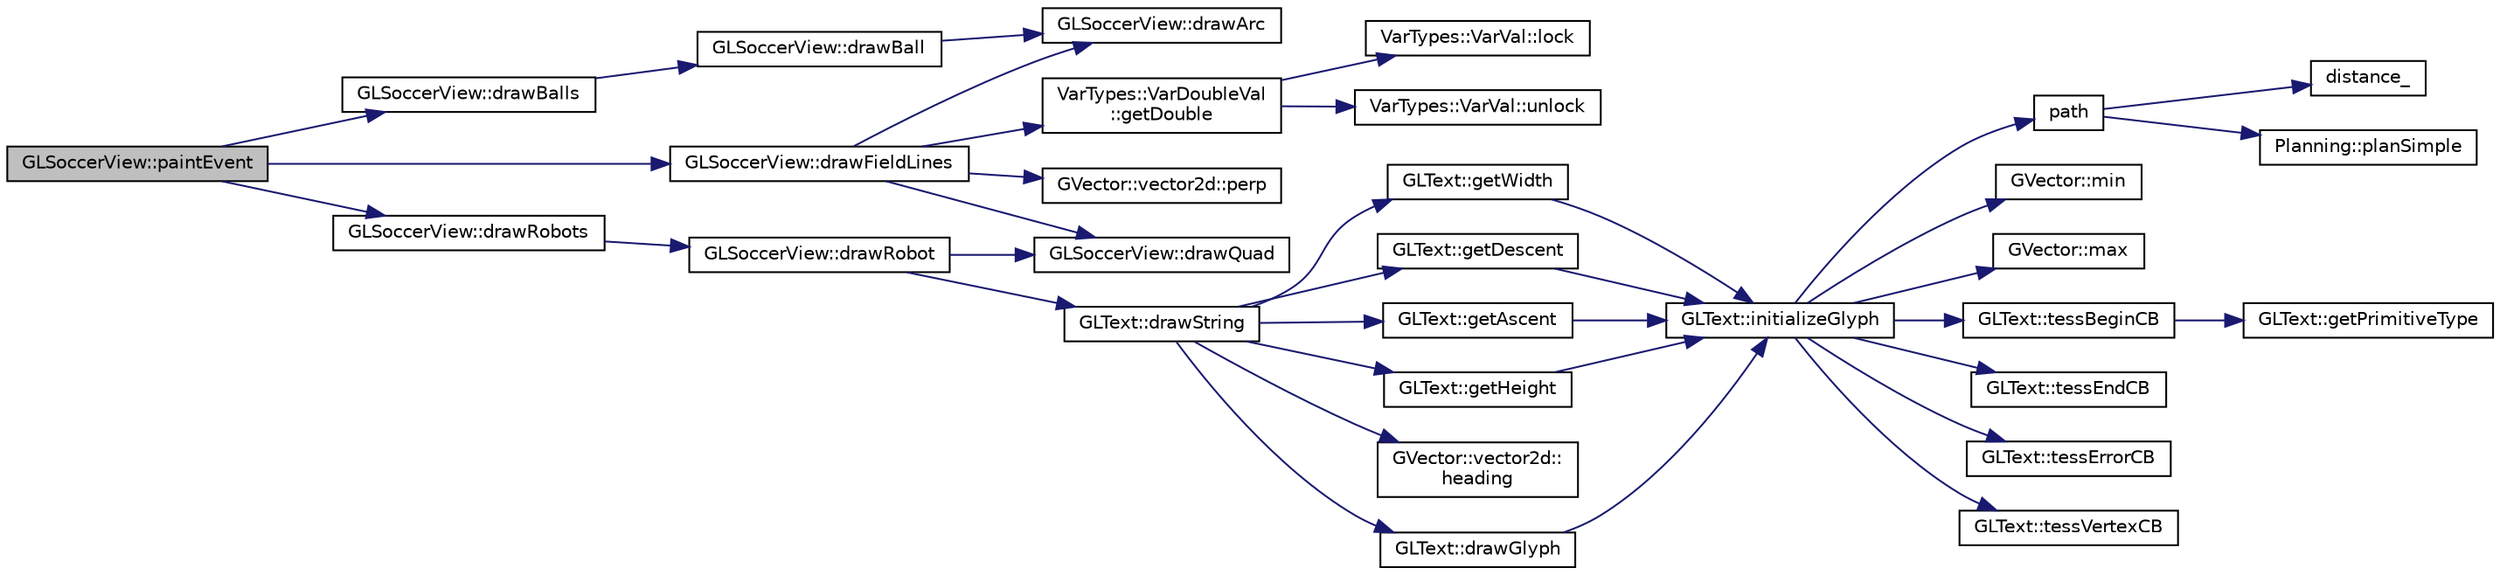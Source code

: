 digraph "GLSoccerView::paintEvent"
{
 // INTERACTIVE_SVG=YES
  edge [fontname="Helvetica",fontsize="10",labelfontname="Helvetica",labelfontsize="10"];
  node [fontname="Helvetica",fontsize="10",shape=record];
  rankdir="LR";
  Node1 [label="GLSoccerView::paintEvent",height=0.2,width=0.4,color="black", fillcolor="grey75", style="filled", fontcolor="black"];
  Node1 -> Node2 [color="midnightblue",fontsize="10",style="solid",fontname="Helvetica"];
  Node2 [label="GLSoccerView::drawBalls",height=0.2,width=0.4,color="black", fillcolor="white", style="filled",URL="$da/d65/class_g_l_soccer_view.html#adccf4d85d17724e320fb1c8e7ecb2bb9"];
  Node2 -> Node3 [color="midnightblue",fontsize="10",style="solid",fontname="Helvetica"];
  Node3 [label="GLSoccerView::drawBall",height=0.2,width=0.4,color="black", fillcolor="white", style="filled",URL="$da/d65/class_g_l_soccer_view.html#aa91e7ef74633bc07fb6b7d8c4369759b"];
  Node3 -> Node4 [color="midnightblue",fontsize="10",style="solid",fontname="Helvetica"];
  Node4 [label="GLSoccerView::drawArc",height=0.2,width=0.4,color="black", fillcolor="white", style="filled",URL="$da/d65/class_g_l_soccer_view.html#abebe5dafbe7336e53661326f160bc318"];
  Node1 -> Node5 [color="midnightblue",fontsize="10",style="solid",fontname="Helvetica"];
  Node5 [label="GLSoccerView::drawFieldLines",height=0.2,width=0.4,color="black", fillcolor="white", style="filled",URL="$da/d65/class_g_l_soccer_view.html#a16fca974a782cd9a2c0550ac9d953c69"];
  Node5 -> Node4 [color="midnightblue",fontsize="10",style="solid",fontname="Helvetica"];
  Node5 -> Node6 [color="midnightblue",fontsize="10",style="solid",fontname="Helvetica"];
  Node6 [label="GLSoccerView::drawQuad",height=0.2,width=0.4,color="black", fillcolor="white", style="filled",URL="$da/d65/class_g_l_soccer_view.html#affdf24e3a3044b00bda531437f92b187"];
  Node5 -> Node7 [color="midnightblue",fontsize="10",style="solid",fontname="Helvetica"];
  Node7 [label="VarTypes::VarDoubleVal\l::getDouble",height=0.2,width=0.4,color="black", fillcolor="white", style="filled",URL="$db/d0f/class_var_types_1_1_var_double_val.html#aa5c9acfc3658e012d84481b9292a0b12",tooltip="get the value of this data-type "];
  Node7 -> Node8 [color="midnightblue",fontsize="10",style="solid",fontname="Helvetica"];
  Node8 [label="VarTypes::VarVal::lock",height=0.2,width=0.4,color="black", fillcolor="white", style="filled",URL="$d6/de8/class_var_types_1_1_var_val.html#a687df377b593f5ab5ac0b26d22728d4a"];
  Node7 -> Node9 [color="midnightblue",fontsize="10",style="solid",fontname="Helvetica"];
  Node9 [label="VarTypes::VarVal::unlock",height=0.2,width=0.4,color="black", fillcolor="white", style="filled",URL="$d6/de8/class_var_types_1_1_var_val.html#a6f1d886beb58366ce6c157b224ff26f8"];
  Node5 -> Node10 [color="midnightblue",fontsize="10",style="solid",fontname="Helvetica"];
  Node10 [label="GVector::vector2d::perp",height=0.2,width=0.4,color="black", fillcolor="white", style="filled",URL="$d8/d10/class_g_vector_1_1vector2d.html#aa6fb9399f2a7da375d4ad7ab07dc3e02",tooltip="return the perpendicular of a vector (i.e. rotated 90 deg clockwise) "];
  Node1 -> Node11 [color="midnightblue",fontsize="10",style="solid",fontname="Helvetica"];
  Node11 [label="GLSoccerView::drawRobots",height=0.2,width=0.4,color="black", fillcolor="white", style="filled",URL="$da/d65/class_g_l_soccer_view.html#a01aaa5558ced229aed831425b4757d82"];
  Node11 -> Node12 [color="midnightblue",fontsize="10",style="solid",fontname="Helvetica"];
  Node12 [label="GLSoccerView::drawRobot",height=0.2,width=0.4,color="black", fillcolor="white", style="filled",URL="$da/d65/class_g_l_soccer_view.html#a62ac053a158a28493e7fa7e5c6679b82"];
  Node12 -> Node6 [color="midnightblue",fontsize="10",style="solid",fontname="Helvetica"];
  Node12 -> Node13 [color="midnightblue",fontsize="10",style="solid",fontname="Helvetica"];
  Node13 [label="GLText::drawString",height=0.2,width=0.4,color="black", fillcolor="white", style="filled",URL="$d2/d12/class_g_l_text.html#a39bab9b365ecad3a91f23624b8331fac"];
  Node13 -> Node14 [color="midnightblue",fontsize="10",style="solid",fontname="Helvetica"];
  Node14 [label="GLText::getWidth",height=0.2,width=0.4,color="black", fillcolor="white", style="filled",URL="$d2/d12/class_g_l_text.html#ad15a309858da470357d34519cab4c1d9"];
  Node14 -> Node15 [color="midnightblue",fontsize="10",style="solid",fontname="Helvetica"];
  Node15 [label="GLText::initializeGlyph",height=0.2,width=0.4,color="black", fillcolor="white", style="filled",URL="$d2/d12/class_g_l_text.html#aa79fd465d627cd52077657d4a0f886ba"];
  Node15 -> Node16 [color="midnightblue",fontsize="10",style="solid",fontname="Helvetica"];
  Node16 [label="path",height=0.2,width=0.4,color="black", fillcolor="white", style="filled",URL="$dd/d8b/listener_8cpp.html#ac7e332386e86e341c48b409c2cbe8e1c"];
  Node16 -> Node17 [color="midnightblue",fontsize="10",style="solid",fontname="Helvetica"];
  Node17 [label="distance_",height=0.2,width=0.4,color="black", fillcolor="white", style="filled",URL="$dd/d8b/listener_8cpp.html#ad8ebde7f19a05b1932e031188de5fd24"];
  Node16 -> Node18 [color="midnightblue",fontsize="10",style="solid",fontname="Helvetica"];
  Node18 [label="Planning::planSimple",height=0.2,width=0.4,color="black", fillcolor="white", style="filled",URL="$d9/db5/class_planning.html#a744d359a25387ab5e94cfa12e302ac8e",tooltip="Set Dimensions for ompl space. "];
  Node15 -> Node19 [color="midnightblue",fontsize="10",style="solid",fontname="Helvetica"];
  Node19 [label="GVector::min",height=0.2,width=0.4,color="black", fillcolor="white", style="filled",URL="$d5/da9/namespace_g_vector.html#a79b77964e0a1ea74cc1ca2048991fb73"];
  Node15 -> Node20 [color="midnightblue",fontsize="10",style="solid",fontname="Helvetica"];
  Node20 [label="GVector::max",height=0.2,width=0.4,color="black", fillcolor="white", style="filled",URL="$d5/da9/namespace_g_vector.html#a1223529a5f19606fa1f0bb39404a9ec3"];
  Node15 -> Node21 [color="midnightblue",fontsize="10",style="solid",fontname="Helvetica"];
  Node21 [label="GLText::tessBeginCB",height=0.2,width=0.4,color="black", fillcolor="white", style="filled",URL="$d2/d12/class_g_l_text.html#a643f3ca936c2fc9502ddb8aa169324e3"];
  Node21 -> Node22 [color="midnightblue",fontsize="10",style="solid",fontname="Helvetica"];
  Node22 [label="GLText::getPrimitiveType",height=0.2,width=0.4,color="black", fillcolor="white", style="filled",URL="$d2/d12/class_g_l_text.html#afd6fb3661ea765251aaf138b56a86249"];
  Node15 -> Node23 [color="midnightblue",fontsize="10",style="solid",fontname="Helvetica"];
  Node23 [label="GLText::tessEndCB",height=0.2,width=0.4,color="black", fillcolor="white", style="filled",URL="$d2/d12/class_g_l_text.html#ac7d158d65027e98cf8e9caa2a15b662f"];
  Node15 -> Node24 [color="midnightblue",fontsize="10",style="solid",fontname="Helvetica"];
  Node24 [label="GLText::tessErrorCB",height=0.2,width=0.4,color="black", fillcolor="white", style="filled",URL="$d2/d12/class_g_l_text.html#a126707a26eaa3ee06e89c33172d944a0"];
  Node15 -> Node25 [color="midnightblue",fontsize="10",style="solid",fontname="Helvetica"];
  Node25 [label="GLText::tessVertexCB",height=0.2,width=0.4,color="black", fillcolor="white", style="filled",URL="$d2/d12/class_g_l_text.html#ad6841ce80664c17ba2d031f05c01461a"];
  Node13 -> Node26 [color="midnightblue",fontsize="10",style="solid",fontname="Helvetica"];
  Node26 [label="GLText::getDescent",height=0.2,width=0.4,color="black", fillcolor="white", style="filled",URL="$d2/d12/class_g_l_text.html#a50ed5605840c10e71b2c3a327fabb395"];
  Node26 -> Node15 [color="midnightblue",fontsize="10",style="solid",fontname="Helvetica"];
  Node13 -> Node27 [color="midnightblue",fontsize="10",style="solid",fontname="Helvetica"];
  Node27 [label="GLText::getAscent",height=0.2,width=0.4,color="black", fillcolor="white", style="filled",URL="$d2/d12/class_g_l_text.html#acf9ef04574dc1ccb3de766ac058b188e"];
  Node27 -> Node15 [color="midnightblue",fontsize="10",style="solid",fontname="Helvetica"];
  Node13 -> Node28 [color="midnightblue",fontsize="10",style="solid",fontname="Helvetica"];
  Node28 [label="GLText::getHeight",height=0.2,width=0.4,color="black", fillcolor="white", style="filled",URL="$d2/d12/class_g_l_text.html#ab88824728b568d4e545eb970067acd87"];
  Node28 -> Node15 [color="midnightblue",fontsize="10",style="solid",fontname="Helvetica"];
  Node13 -> Node29 [color="midnightblue",fontsize="10",style="solid",fontname="Helvetica"];
  Node29 [label="GVector::vector2d::\lheading",height=0.2,width=0.4,color="black", fillcolor="white", style="filled",URL="$d8/d10/class_g_vector_1_1vector2d.html#afc6b6693b03291a4ea2cb67ded200188",tooltip="make a unit vector at given angle "];
  Node13 -> Node30 [color="midnightblue",fontsize="10",style="solid",fontname="Helvetica"];
  Node30 [label="GLText::drawGlyph",height=0.2,width=0.4,color="black", fillcolor="white", style="filled",URL="$d2/d12/class_g_l_text.html#a0d9187feef9781d06bab4f51712f0d60"];
  Node30 -> Node15 [color="midnightblue",fontsize="10",style="solid",fontname="Helvetica"];
}

